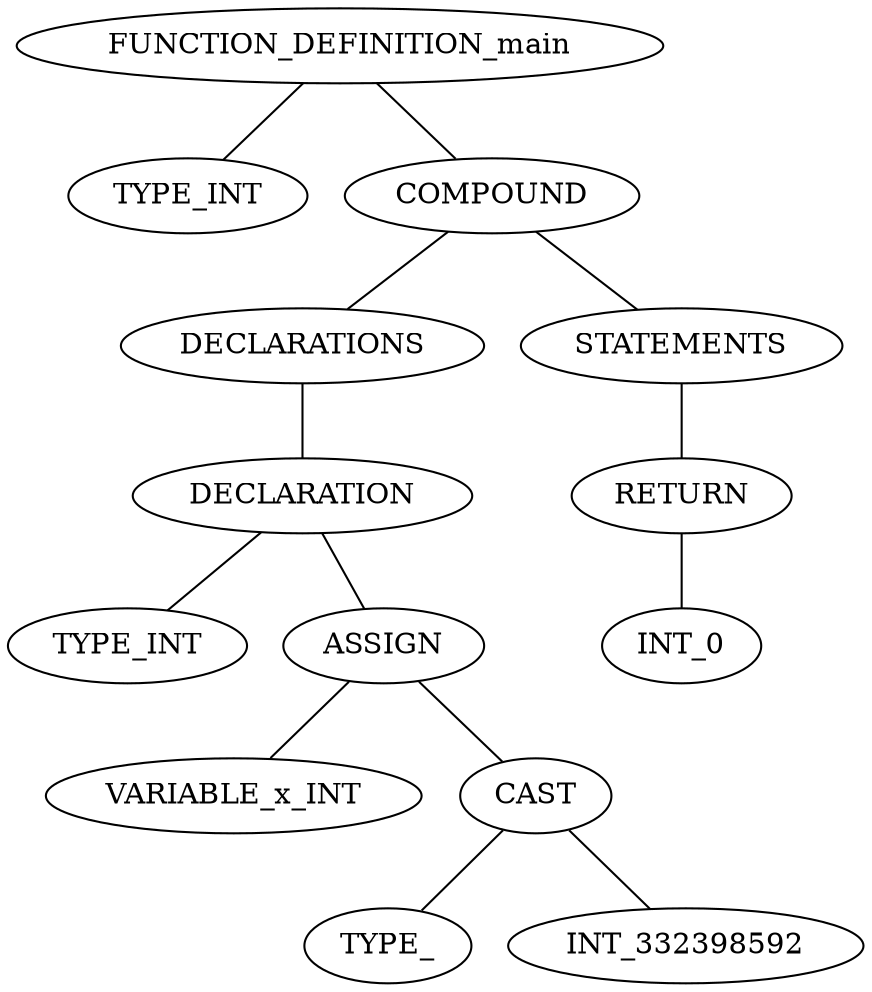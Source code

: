graph G {
0[label=FUNCTION_DEFINITION_main];
1[label=TYPE_INT];
0--1;
2[label=COMPOUND];
0--2;
3[label=DECLARATIONS];
2--3;
4[label=DECLARATION];
3--4;
5[label=TYPE_INT];
4--5;
6[label=ASSIGN];
4--6;
7[label=VARIABLE_x_INT];
6--7;
8[label=CAST];
6--8;
9[label=TYPE_];
8--9;
10[label=INT_332398592];
8--10;
11[label=STATEMENTS];
2--11;
12[label=RETURN];
11--12;
13[label=INT_0];
12--13;
}
